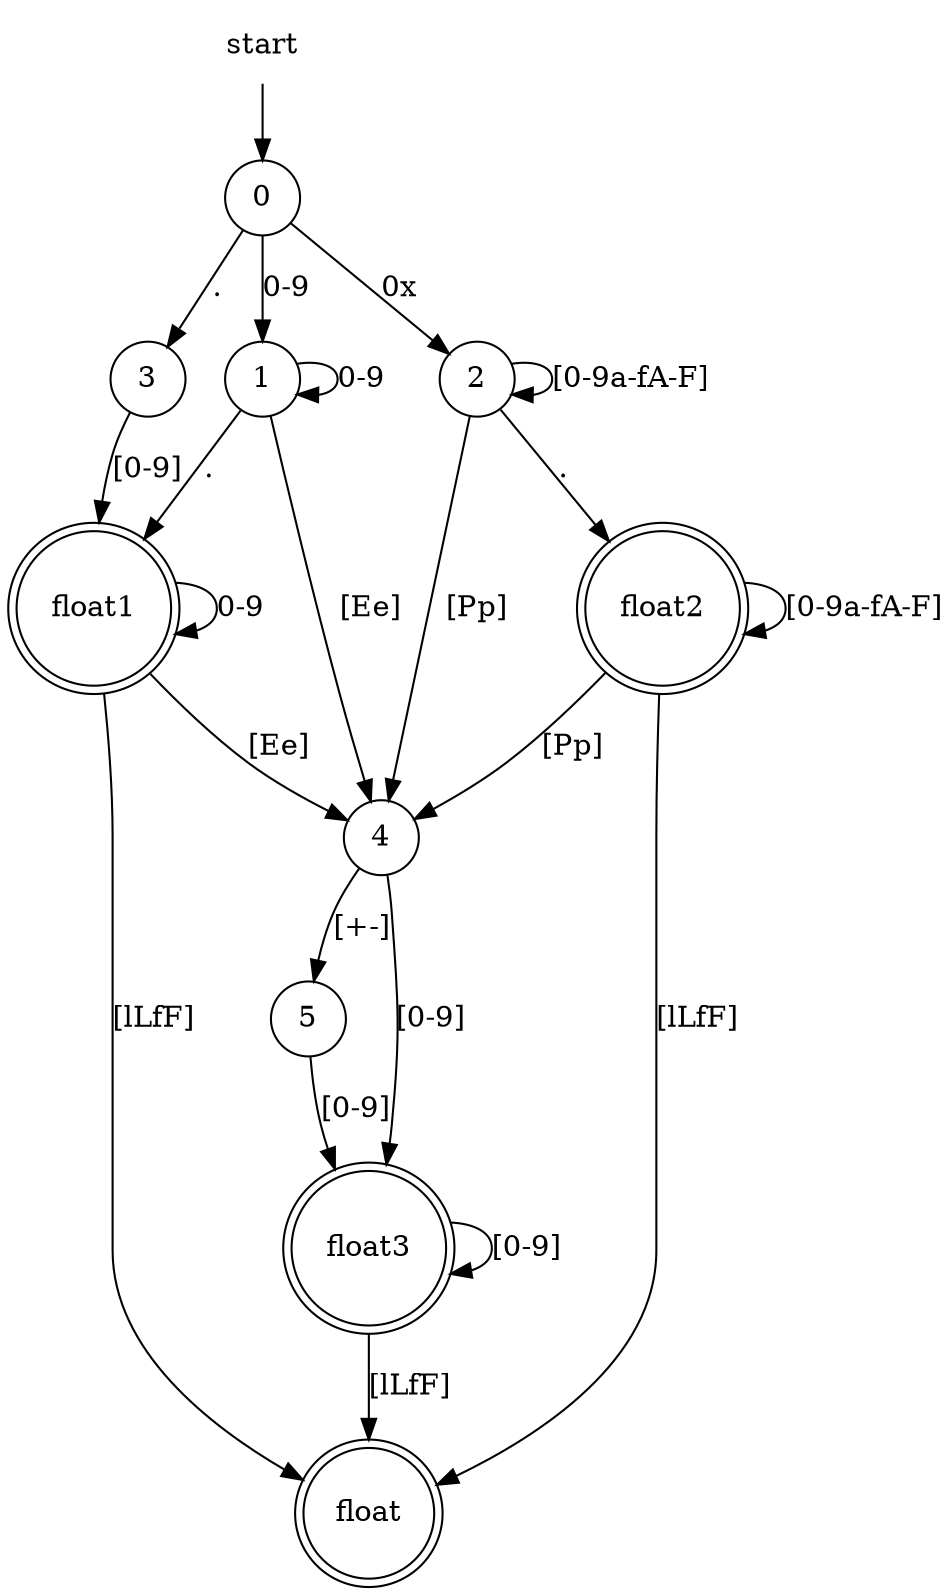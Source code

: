 digraph G {
  start[shape=plaintext]
  0[shape=circle]
  1[shape=circle]
  3[shape=circle]
  2[shape=circle]
  4[shape=circle]
  5[shape=circle]
  float1[shape=doublecircle]
  float2[shape=doublecircle]
  float3[shape=doublecircle]
  float[shape=doublecircle]

  start->0	
  0->1[label="0-9"]
  0->3[label="."]
  0->2[label="0x"]
  1->1[label="0-9"]
  1->float1[label="."]
  3->float1[label="[0-9]"]
  float1->float1[label="0-9"]
  1->4[label="[Ee]"]
  float1->4[label="[Ee]"]

  2->2[label="[0-9a-fA-F]"]
  2->float2[label="."]
  float2->float2[label="[0-9a-fA-F]"]
  2->4[label="[Pp]"]
  float2->4[label="[Pp]"]

  4->5[label="[+-]"]
  5->float3[label="[0-9]"]
  4->float3[label="[0-9]"]
  float3->float3[label="[0-9]"]

  float1->float[label="[lLfF]"]
  float2->float[label="[lLfF]"]
  float3->float[label="[lLfF]"]
}
